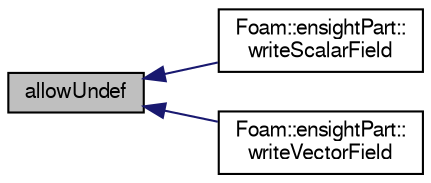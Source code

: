 digraph "allowUndef"
{
  bgcolor="transparent";
  edge [fontname="FreeSans",fontsize="10",labelfontname="FreeSans",labelfontsize="10"];
  node [fontname="FreeSans",fontsize="10",shape=record];
  rankdir="LR";
  Node1 [label="allowUndef",height=0.2,width=0.4,color="black", fillcolor="grey75", style="filled" fontcolor="black"];
  Node1 -> Node2 [dir="back",color="midnightblue",fontsize="10",style="solid",fontname="FreeSans"];
  Node2 [label="Foam::ensightPart::\lwriteScalarField",height=0.2,width=0.4,color="black",URL="$a00625.html#a65ad618b610319e0ef4c0080afd1f3f0",tooltip="Write scalar field. "];
  Node1 -> Node3 [dir="back",color="midnightblue",fontsize="10",style="solid",fontname="FreeSans"];
  Node3 [label="Foam::ensightPart::\lwriteVectorField",height=0.2,width=0.4,color="black",URL="$a00625.html#abb57fcdac84a89a406c3850598af0ad7",tooltip="Write vector field components. "];
}
